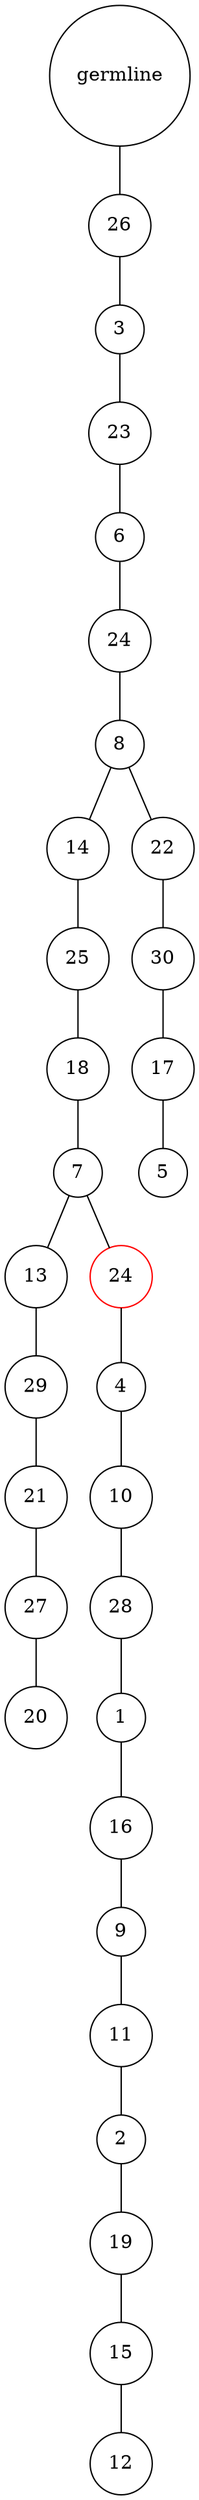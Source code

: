 graph {
	rankdir=UD;
	splines=line;
	node [shape=circle]
	"0x7f5931585b20" [label="germline"];
	"0x7f5931585b50" [label="26"];
	"0x7f5931585b20" -- "0x7f5931585b50" ;
	"0x7f5931585b80" [label="3"];
	"0x7f5931585b50" -- "0x7f5931585b80" ;
	"0x7f5931585bb0" [label="23"];
	"0x7f5931585b80" -- "0x7f5931585bb0" ;
	"0x7f5931585be0" [label="6"];
	"0x7f5931585bb0" -- "0x7f5931585be0" ;
	"0x7f5931585c10" [label="24"];
	"0x7f5931585be0" -- "0x7f5931585c10" ;
	"0x7f5931585c40" [label="8"];
	"0x7f5931585c10" -- "0x7f5931585c40" ;
	"0x7f5931585c70" [label="14"];
	"0x7f5931585c40" -- "0x7f5931585c70" ;
	"0x7f5931585ca0" [label="25"];
	"0x7f5931585c70" -- "0x7f5931585ca0" ;
	"0x7f5931585cd0" [label="18"];
	"0x7f5931585ca0" -- "0x7f5931585cd0" ;
	"0x7f5931585d00" [label="7"];
	"0x7f5931585cd0" -- "0x7f5931585d00" ;
	"0x7f5931585d30" [label="13"];
	"0x7f5931585d00" -- "0x7f5931585d30" ;
	"0x7f5931585d60" [label="29"];
	"0x7f5931585d30" -- "0x7f5931585d60" ;
	"0x7f5931585d90" [label="21"];
	"0x7f5931585d60" -- "0x7f5931585d90" ;
	"0x7f5931585dc0" [label="27"];
	"0x7f5931585d90" -- "0x7f5931585dc0" ;
	"0x7f5931585df0" [label="20"];
	"0x7f5931585dc0" -- "0x7f5931585df0" ;
	"0x7f5931585e20" [label="24",color="red"];
	"0x7f5931585d00" -- "0x7f5931585e20" ;
	"0x7f5931585e50" [label="4"];
	"0x7f5931585e20" -- "0x7f5931585e50" ;
	"0x7f5931585e80" [label="10"];
	"0x7f5931585e50" -- "0x7f5931585e80" ;
	"0x7f5931585eb0" [label="28"];
	"0x7f5931585e80" -- "0x7f5931585eb0" ;
	"0x7f5931585ee0" [label="1"];
	"0x7f5931585eb0" -- "0x7f5931585ee0" ;
	"0x7f5931585f10" [label="16"];
	"0x7f5931585ee0" -- "0x7f5931585f10" ;
	"0x7f5931585f40" [label="9"];
	"0x7f5931585f10" -- "0x7f5931585f40" ;
	"0x7f5931585f70" [label="11"];
	"0x7f5931585f40" -- "0x7f5931585f70" ;
	"0x7f5931585fa0" [label="2"];
	"0x7f5931585f70" -- "0x7f5931585fa0" ;
	"0x7f5931585fd0" [label="19"];
	"0x7f5931585fa0" -- "0x7f5931585fd0" ;
	"0x7f5931592040" [label="15"];
	"0x7f5931585fd0" -- "0x7f5931592040" ;
	"0x7f5931592070" [label="12"];
	"0x7f5931592040" -- "0x7f5931592070" ;
	"0x7f59315920a0" [label="22"];
	"0x7f5931585c40" -- "0x7f59315920a0" ;
	"0x7f59315920d0" [label="30"];
	"0x7f59315920a0" -- "0x7f59315920d0" ;
	"0x7f5931592100" [label="17"];
	"0x7f59315920d0" -- "0x7f5931592100" ;
	"0x7f5931592130" [label="5"];
	"0x7f5931592100" -- "0x7f5931592130" ;
}
